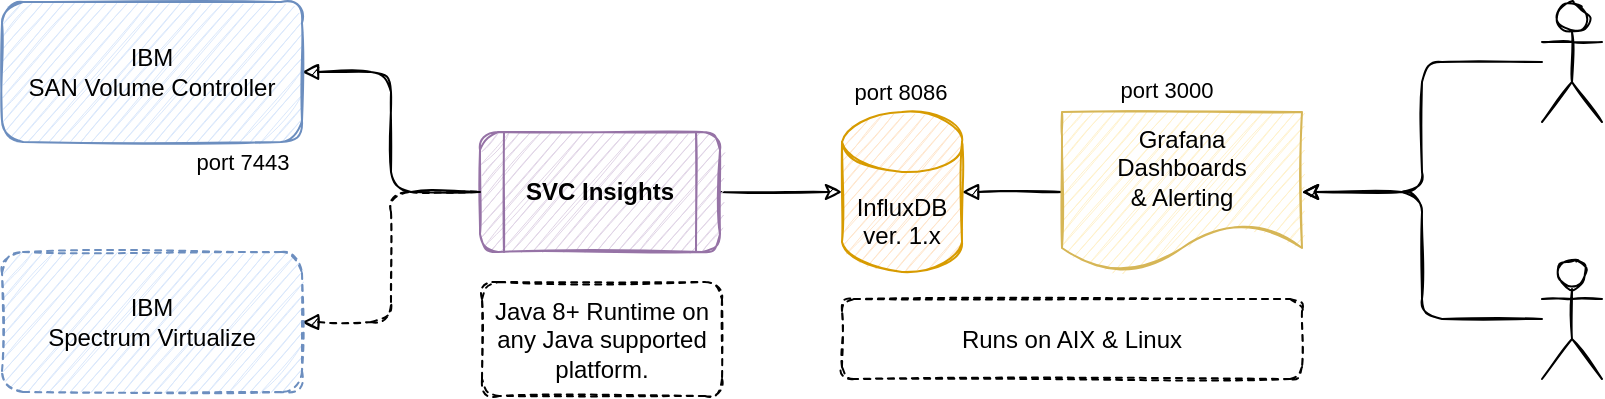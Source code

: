 <mxfile version="20.5.3" type="embed"><diagram id="a7nnNqAxPxhrp0sOKCIs" name="Page-1"><mxGraphModel dx="936" dy="654" grid="1" gridSize="10" guides="1" tooltips="1" connect="1" arrows="1" fold="1" page="1" pageScale="1" pageWidth="1169" pageHeight="827" math="0" shadow="0"><root><mxCell id="0"/><mxCell id="1" parent="0"/><mxCell id="eK-2ea2avwDUNnB4NnFu-4" style="edgeStyle=orthogonalEdgeStyle;rounded=1;orthogonalLoop=1;jettySize=auto;html=1;sketch=1;endArrow=none;endFill=0;startArrow=block;startFill=1;" parent="1" source="eK-2ea2avwDUNnB4NnFu-1" target="eK-2ea2avwDUNnB4NnFu-3" edge="1"><mxGeometry relative="1" as="geometry"/></mxCell><mxCell id="eK-2ea2avwDUNnB4NnFu-1" value="&lt;br&gt;&lt;br&gt;InfluxDB&lt;br&gt;ver. 1.x" style="shape=cylinder2;whiteSpace=wrap;html=1;boundedLbl=1;backgroundOutline=1;size=15;fillColor=#ffe6cc;strokeColor=#d79b00;sketch=1;" parent="1" vertex="1"><mxGeometry x="460" y="75" width="60" height="80" as="geometry"/></mxCell><mxCell id="eK-2ea2avwDUNnB4NnFu-5" style="edgeStyle=orthogonalEdgeStyle;rounded=1;orthogonalLoop=1;jettySize=auto;html=1;sketch=1;" parent="1" source="eK-2ea2avwDUNnB4NnFu-2" target="eK-2ea2avwDUNnB4NnFu-1" edge="1"><mxGeometry relative="1" as="geometry"/></mxCell><mxCell id="eK-2ea2avwDUNnB4NnFu-2" value="&lt;div&gt;&lt;b&gt;SVC Insights&lt;/b&gt;&lt;/div&gt;" style="shape=process;whiteSpace=wrap;html=1;backgroundOutline=1;fillColor=#e1d5e7;strokeColor=#9673a6;sketch=1;shadow=0;glass=0;rounded=1;" parent="1" vertex="1"><mxGeometry x="279" y="85" width="120" height="60" as="geometry"/></mxCell><mxCell id="eK-2ea2avwDUNnB4NnFu-3" value="&lt;div&gt;Grafana&lt;/div&gt;&lt;div&gt;Dashboards&lt;/div&gt;&lt;div&gt;&amp;amp; Alerting&lt;br&gt;&lt;/div&gt;" style="shape=document;whiteSpace=wrap;html=1;boundedLbl=1;fillColor=#fff2cc;strokeColor=#d6b656;sketch=1;" parent="1" vertex="1"><mxGeometry x="570" y="75" width="120" height="80" as="geometry"/></mxCell><mxCell id="eK-2ea2avwDUNnB4NnFu-7" style="edgeStyle=orthogonalEdgeStyle;rounded=1;orthogonalLoop=1;jettySize=auto;html=1;sketch=1;startArrow=block;startFill=1;endArrow=none;endFill=0;" parent="1" source="eK-2ea2avwDUNnB4NnFu-6" target="eK-2ea2avwDUNnB4NnFu-2" edge="1"><mxGeometry relative="1" as="geometry"/></mxCell><mxCell id="3" value="port 7443" style="edgeLabel;html=1;align=center;verticalAlign=middle;resizable=0;points=[];" parent="eK-2ea2avwDUNnB4NnFu-7" vertex="1" connectable="0"><mxGeometry x="-0.463" y="-3" relative="1" as="geometry"><mxPoint x="-70" y="42" as="offset"/></mxGeometry></mxCell><mxCell id="eK-2ea2avwDUNnB4NnFu-6" value="&lt;div&gt;IBM&lt;br&gt;&lt;/div&gt;&lt;div&gt;SAN Volume Controller&lt;/div&gt;" style="rounded=1;whiteSpace=wrap;html=1;fillColor=#dae8fc;strokeColor=#6c8ebf;sketch=1;" parent="1" vertex="1"><mxGeometry x="40" y="20" width="150" height="70" as="geometry"/></mxCell><mxCell id="eK-2ea2avwDUNnB4NnFu-9" style="edgeStyle=orthogonalEdgeStyle;rounded=1;orthogonalLoop=1;jettySize=auto;html=1;dashed=1;sketch=1;startArrow=block;startFill=1;endArrow=none;endFill=0;" parent="1" source="eK-2ea2avwDUNnB4NnFu-8" target="eK-2ea2avwDUNnB4NnFu-2" edge="1"><mxGeometry relative="1" as="geometry"/></mxCell><mxCell id="eK-2ea2avwDUNnB4NnFu-8" value="&lt;div&gt;IBM&lt;/div&gt;&lt;div&gt;Spectrum Virtualize&lt;/div&gt;" style="rounded=1;whiteSpace=wrap;html=1;strokeColor=#6c8ebf;dashed=1;fillColor=#dae8fc;sketch=1;" parent="1" vertex="1"><mxGeometry x="40" y="145" width="150" height="70" as="geometry"/></mxCell><mxCell id="il_gvp9eyNAKFmqyvHfq-2" value="Runs on AIX &amp;amp; Linux" style="rounded=1;whiteSpace=wrap;html=1;dashed=1;fillColor=#ffffff;gradientColor=none;sketch=1;" parent="1" vertex="1"><mxGeometry x="460" y="168.5" width="230" height="40" as="geometry"/></mxCell><mxCell id="il_gvp9eyNAKFmqyvHfq-3" value="&lt;div&gt;Java 8+ Runtime on&lt;br&gt;&lt;/div&gt;&lt;div&gt;any Java supported platform.&lt;/div&gt;" style="rounded=1;whiteSpace=wrap;html=1;dashed=1;fillColor=#ffffff;gradientColor=none;sketch=1;" parent="1" vertex="1"><mxGeometry x="280" y="160" width="120" height="57" as="geometry"/></mxCell><mxCell id="4" value="port 8086" style="edgeLabel;html=1;align=center;verticalAlign=middle;resizable=0;points=[];" parent="1" vertex="1" connectable="0"><mxGeometry x="486" y="48" as="geometry"><mxPoint x="3" y="17" as="offset"/></mxGeometry></mxCell><mxCell id="5" value="port 3000" style="edgeLabel;html=1;align=center;verticalAlign=middle;resizable=0;points=[];" parent="1" vertex="1" connectable="0"><mxGeometry x="500" y="80" as="geometry"><mxPoint x="122" y="-16" as="offset"/></mxGeometry></mxCell><mxCell id="8" style="edgeStyle=orthogonalEdgeStyle;rounded=1;orthogonalLoop=1;jettySize=auto;html=1;startArrow=none;startFill=0;endArrow=classic;endFill=1;strokeColor=default;sketch=1;" parent="1" source="7" target="eK-2ea2avwDUNnB4NnFu-3" edge="1"><mxGeometry relative="1" as="geometry"/></mxCell><mxCell id="7" value="" style="shape=umlActor;verticalLabelPosition=bottom;verticalAlign=top;html=1;outlineConnect=0;sketch=1;" parent="1" vertex="1"><mxGeometry x="810" y="148.5" width="30" height="60" as="geometry"/></mxCell><mxCell id="HuDfst_B4G-cJXnaIiwU-9" style="edgeStyle=orthogonalEdgeStyle;rounded=1;orthogonalLoop=1;jettySize=auto;html=1;sketch=1;" parent="1" source="HuDfst_B4G-cJXnaIiwU-8" target="eK-2ea2avwDUNnB4NnFu-3" edge="1"><mxGeometry relative="1" as="geometry"/></mxCell><mxCell id="HuDfst_B4G-cJXnaIiwU-8" value="" style="shape=umlActor;verticalLabelPosition=bottom;verticalAlign=top;html=1;outlineConnect=0;sketch=1;" parent="1" vertex="1"><mxGeometry x="810" y="20" width="30" height="60" as="geometry"/></mxCell></root></mxGraphModel></diagram></mxfile>